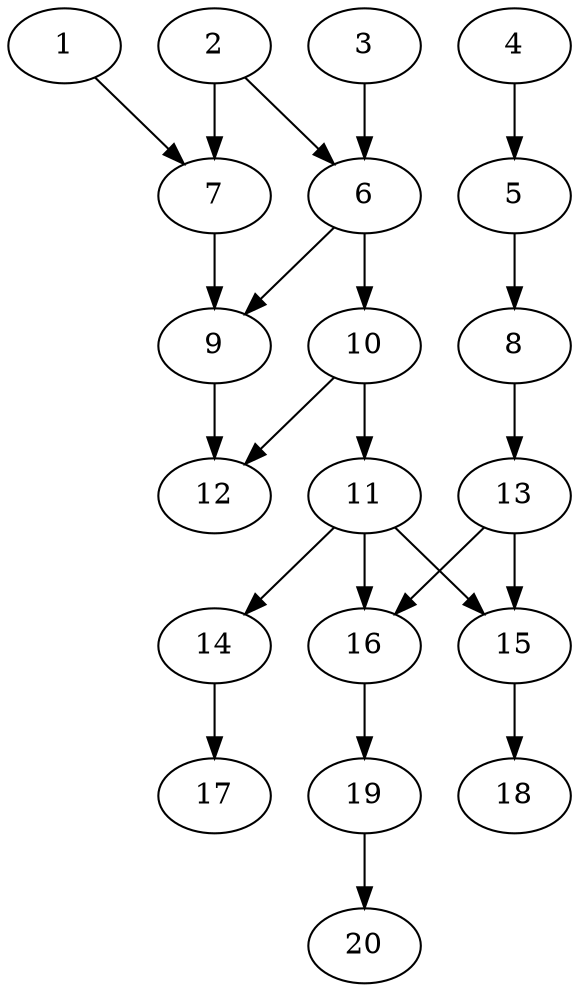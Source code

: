 // DAG automatically generated by daggen at Thu Oct  3 13:58:42 2019
// ./daggen --dot -n 20 --ccr 0.4 --fat 0.5 --regular 0.7 --density 0.6 --mindata 5242880 --maxdata 52428800 
digraph G {
  1 [size="79651840", alpha="0.06", expect_size="31860736"] 
  1 -> 7 [size ="31860736"]
  2 [size="103741440", alpha="0.08", expect_size="41496576"] 
  2 -> 6 [size ="41496576"]
  2 -> 7 [size ="41496576"]
  3 [size="38753280", alpha="0.20", expect_size="15501312"] 
  3 -> 6 [size ="15501312"]
  4 [size="124016640", alpha="0.07", expect_size="49606656"] 
  4 -> 5 [size ="49606656"]
  5 [size="89469440", alpha="0.02", expect_size="35787776"] 
  5 -> 8 [size ="35787776"]
  6 [size="23296000", alpha="0.14", expect_size="9318400"] 
  6 -> 9 [size ="9318400"]
  6 -> 10 [size ="9318400"]
  7 [size="128194560", alpha="0.15", expect_size="51277824"] 
  7 -> 9 [size ="51277824"]
  8 [size="98629120", alpha="0.09", expect_size="39451648"] 
  8 -> 13 [size ="39451648"]
  9 [size="52119040", alpha="0.19", expect_size="20847616"] 
  9 -> 12 [size ="20847616"]
  10 [size="69135360", alpha="0.04", expect_size="27654144"] 
  10 -> 11 [size ="27654144"]
  10 -> 12 [size ="27654144"]
  11 [size="74670080", alpha="0.04", expect_size="29868032"] 
  11 -> 14 [size ="29868032"]
  11 -> 15 [size ="29868032"]
  11 -> 16 [size ="29868032"]
  12 [size="111513600", alpha="0.16", expect_size="44605440"] 
  13 [size="43166720", alpha="0.17", expect_size="17266688"] 
  13 -> 15 [size ="17266688"]
  13 -> 16 [size ="17266688"]
  14 [size="41523200", alpha="0.03", expect_size="16609280"] 
  14 -> 17 [size ="16609280"]
  15 [size="81587200", alpha="0.13", expect_size="32634880"] 
  15 -> 18 [size ="32634880"]
  16 [size="94927360", alpha="0.14", expect_size="37970944"] 
  16 -> 19 [size ="37970944"]
  17 [size="56688640", alpha="0.12", expect_size="22675456"] 
  18 [size="25208320", alpha="0.18", expect_size="10083328"] 
  19 [size="79790080", alpha="0.10", expect_size="31916032"] 
  19 -> 20 [size ="31916032"]
  20 [size="73364480", alpha="0.11", expect_size="29345792"] 
}
